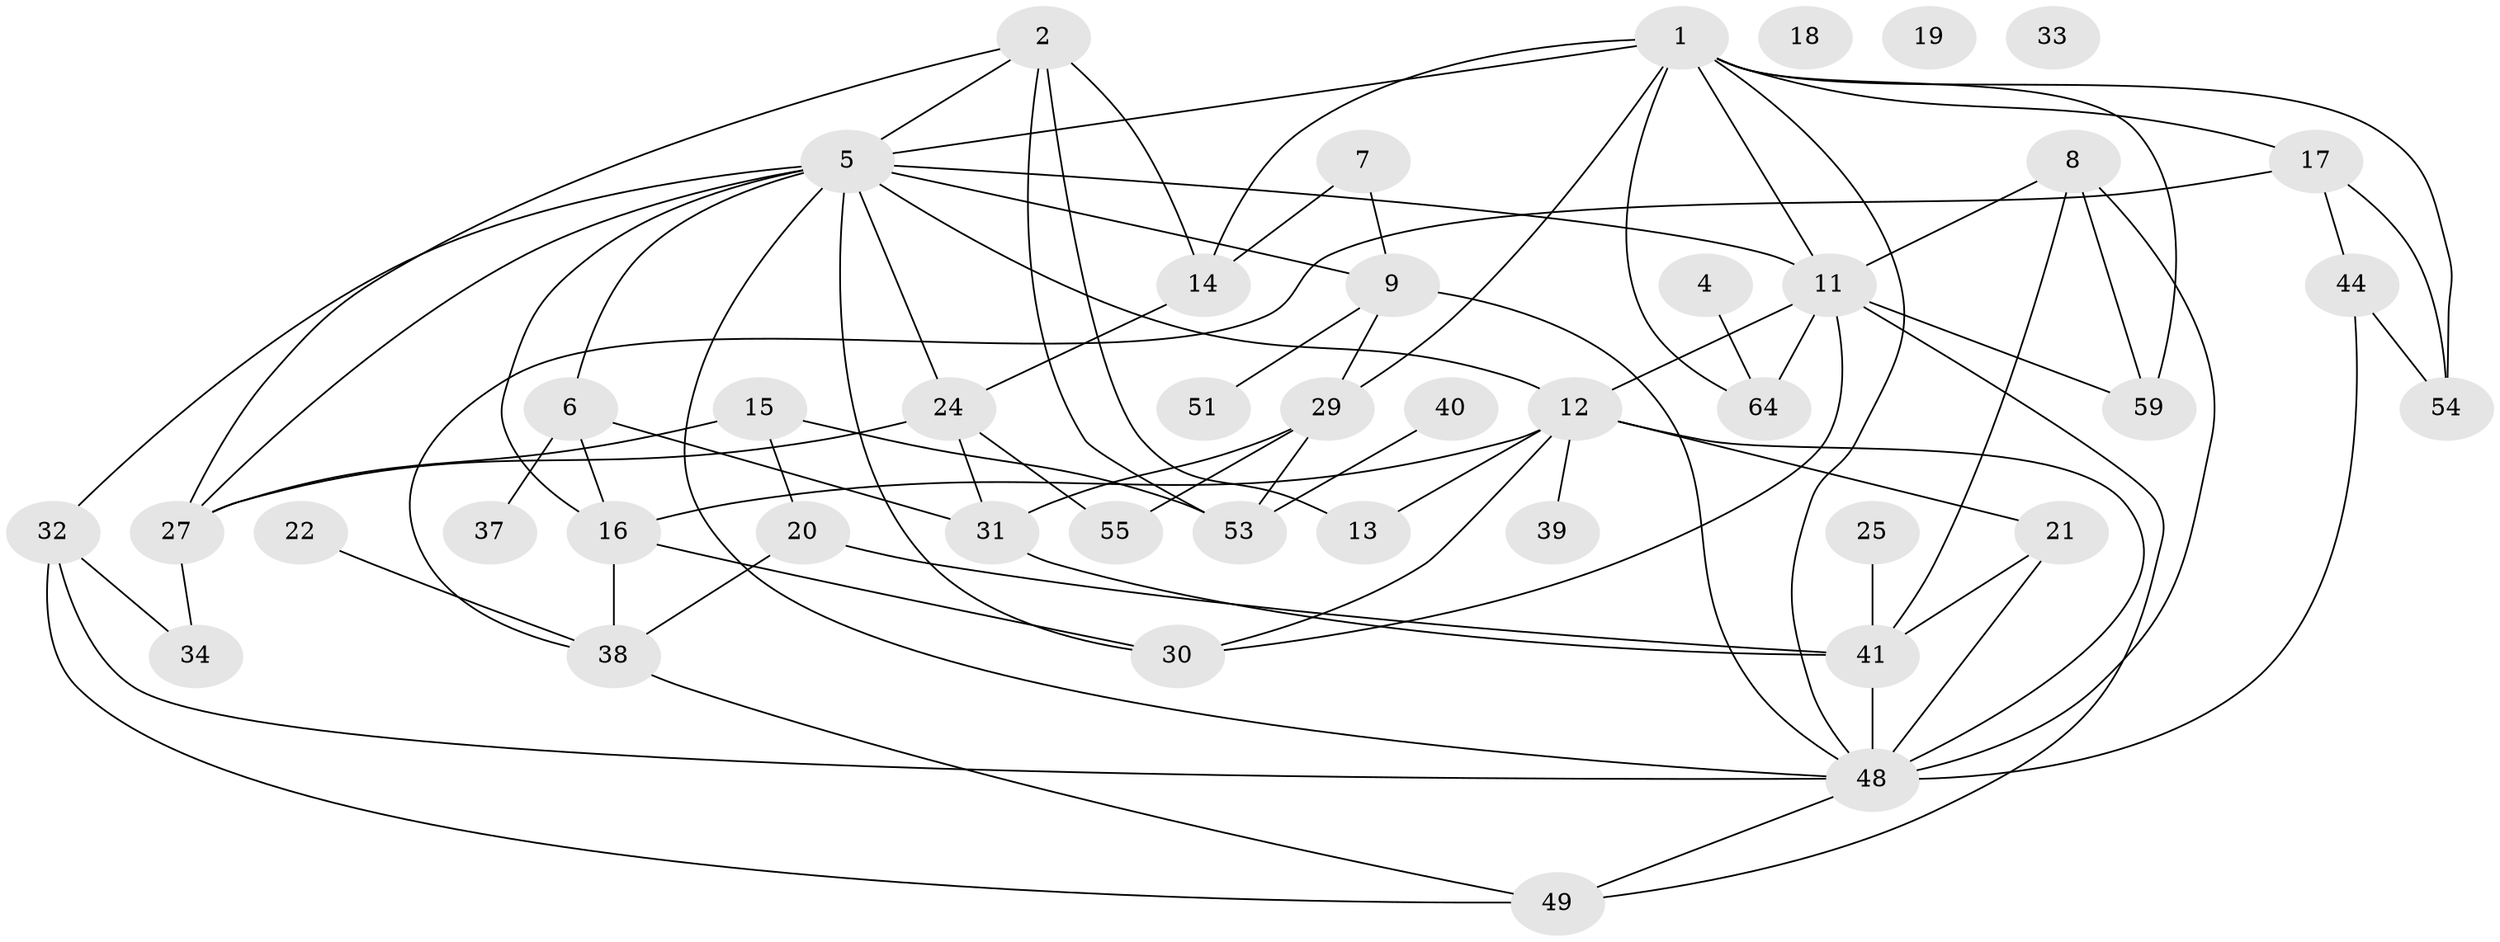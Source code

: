 // original degree distribution, {7: 0.06060606060606061, 5: 0.09090909090909091, 1: 0.19696969696969696, 8: 0.015151515151515152, 4: 0.16666666666666666, 2: 0.12121212121212122, 3: 0.22727272727272727, 6: 0.07575757575757576, 0: 0.045454545454545456}
// Generated by graph-tools (version 1.1) at 2025/41/03/06/25 10:41:23]
// undirected, 43 vertices, 80 edges
graph export_dot {
graph [start="1"]
  node [color=gray90,style=filled];
  1 [super="+3"];
  2;
  4;
  5 [super="+57"];
  6 [super="+58"];
  7 [super="+46"];
  8 [super="+10"];
  9 [super="+56"];
  11 [super="+23"];
  12 [super="+26"];
  13 [super="+28"];
  14 [super="+60"];
  15 [super="+65"];
  16 [super="+36"];
  17 [super="+52"];
  18;
  19;
  20;
  21 [super="+63"];
  22 [super="+43"];
  24;
  25;
  27 [super="+45"];
  29 [super="+61"];
  30;
  31 [super="+35"];
  32 [super="+47"];
  33;
  34;
  37;
  38 [super="+42"];
  39;
  40;
  41 [super="+50"];
  44;
  48 [super="+66"];
  49;
  51;
  53;
  54 [super="+62"];
  55;
  59;
  64;
  1 -- 11;
  1 -- 17;
  1 -- 29 [weight=2];
  1 -- 59;
  1 -- 64;
  1 -- 48;
  1 -- 5;
  1 -- 14;
  1 -- 54;
  2 -- 14;
  2 -- 27;
  2 -- 53;
  2 -- 5;
  2 -- 13;
  4 -- 64;
  5 -- 6;
  5 -- 12;
  5 -- 16;
  5 -- 24;
  5 -- 27 [weight=2];
  5 -- 30;
  5 -- 48;
  5 -- 32;
  5 -- 11;
  5 -- 9;
  6 -- 16;
  6 -- 37;
  6 -- 31;
  7 -- 9;
  7 -- 14;
  8 -- 41;
  8 -- 48;
  8 -- 59;
  8 -- 11;
  9 -- 51;
  9 -- 48;
  9 -- 29;
  11 -- 12;
  11 -- 64;
  11 -- 49;
  11 -- 59;
  11 -- 30;
  12 -- 30;
  12 -- 16;
  12 -- 21;
  12 -- 39;
  12 -- 48;
  12 -- 13;
  14 -- 24;
  15 -- 20;
  15 -- 27;
  15 -- 53;
  16 -- 30;
  16 -- 38;
  17 -- 38;
  17 -- 44;
  17 -- 54;
  20 -- 38;
  20 -- 41;
  21 -- 41;
  21 -- 48 [weight=2];
  22 -- 38;
  24 -- 55;
  24 -- 31;
  24 -- 27;
  25 -- 41;
  27 -- 34;
  29 -- 31;
  29 -- 53;
  29 -- 55;
  31 -- 41 [weight=2];
  32 -- 48;
  32 -- 34;
  32 -- 49;
  38 -- 49;
  40 -- 53;
  41 -- 48;
  44 -- 48;
  44 -- 54;
  48 -- 49;
}
